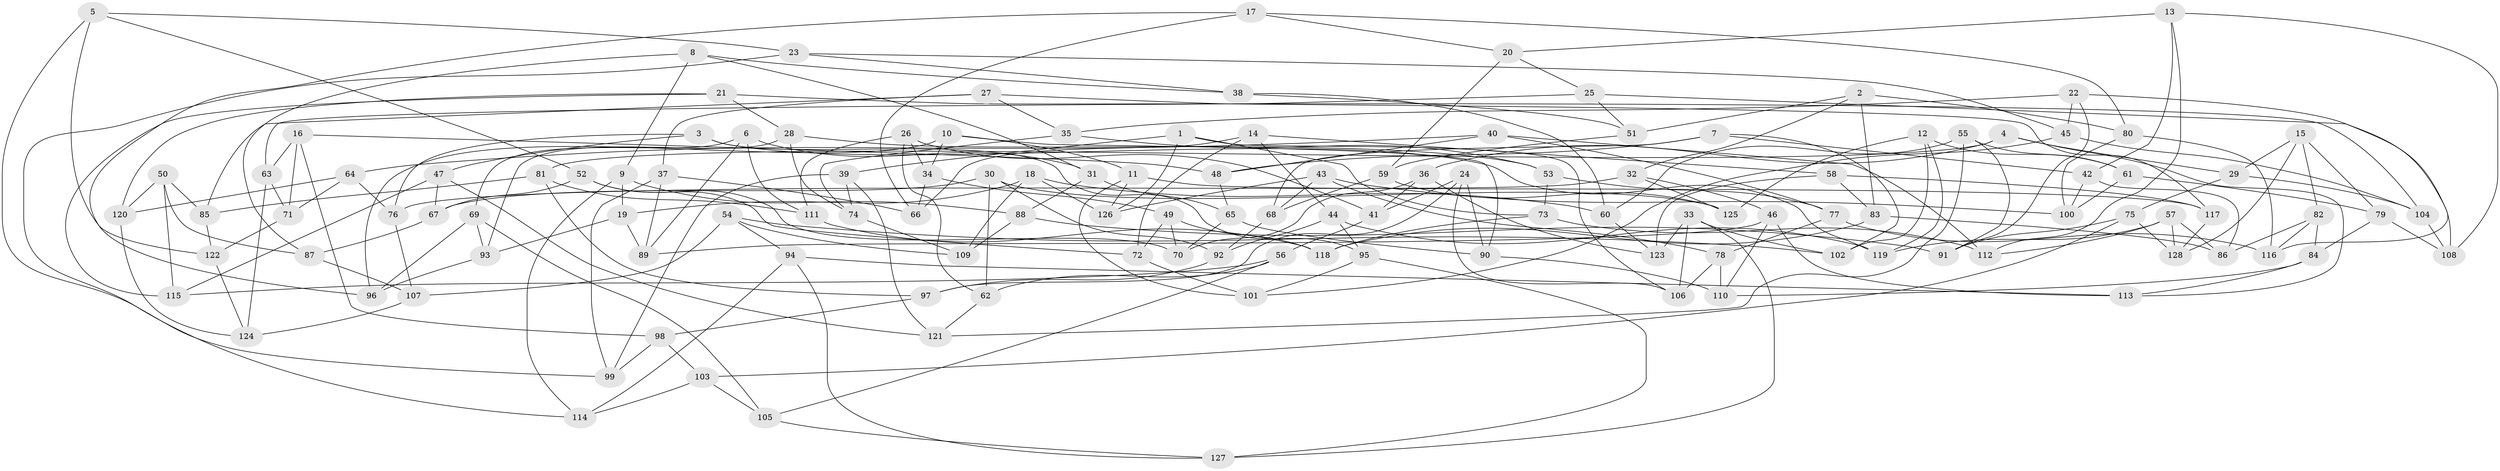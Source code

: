 // Generated by graph-tools (version 1.1) at 2025/03/03/09/25 03:03:01]
// undirected, 128 vertices, 256 edges
graph export_dot {
graph [start="1"]
  node [color=gray90,style=filled];
  1;
  2;
  3;
  4;
  5;
  6;
  7;
  8;
  9;
  10;
  11;
  12;
  13;
  14;
  15;
  16;
  17;
  18;
  19;
  20;
  21;
  22;
  23;
  24;
  25;
  26;
  27;
  28;
  29;
  30;
  31;
  32;
  33;
  34;
  35;
  36;
  37;
  38;
  39;
  40;
  41;
  42;
  43;
  44;
  45;
  46;
  47;
  48;
  49;
  50;
  51;
  52;
  53;
  54;
  55;
  56;
  57;
  58;
  59;
  60;
  61;
  62;
  63;
  64;
  65;
  66;
  67;
  68;
  69;
  70;
  71;
  72;
  73;
  74;
  75;
  76;
  77;
  78;
  79;
  80;
  81;
  82;
  83;
  84;
  85;
  86;
  87;
  88;
  89;
  90;
  91;
  92;
  93;
  94;
  95;
  96;
  97;
  98;
  99;
  100;
  101;
  102;
  103;
  104;
  105;
  106;
  107;
  108;
  109;
  110;
  111;
  112;
  113;
  114;
  115;
  116;
  117;
  118;
  119;
  120;
  121;
  122;
  123;
  124;
  125;
  126;
  127;
  128;
  1 -- 73;
  1 -- 126;
  1 -- 106;
  1 -- 39;
  2 -- 80;
  2 -- 83;
  2 -- 51;
  2 -- 32;
  3 -- 95;
  3 -- 119;
  3 -- 76;
  3 -- 47;
  4 -- 29;
  4 -- 36;
  4 -- 81;
  4 -- 113;
  5 -- 99;
  5 -- 23;
  5 -- 122;
  5 -- 52;
  6 -- 69;
  6 -- 31;
  6 -- 89;
  6 -- 111;
  7 -- 68;
  7 -- 42;
  7 -- 48;
  7 -- 102;
  8 -- 87;
  8 -- 31;
  8 -- 38;
  8 -- 9;
  9 -- 114;
  9 -- 88;
  9 -- 19;
  10 -- 11;
  10 -- 90;
  10 -- 34;
  10 -- 96;
  11 -- 126;
  11 -- 117;
  11 -- 101;
  12 -- 102;
  12 -- 61;
  12 -- 125;
  12 -- 119;
  13 -- 42;
  13 -- 108;
  13 -- 20;
  13 -- 112;
  14 -- 66;
  14 -- 58;
  14 -- 72;
  14 -- 44;
  15 -- 29;
  15 -- 79;
  15 -- 82;
  15 -- 128;
  16 -- 98;
  16 -- 48;
  16 -- 71;
  16 -- 63;
  17 -- 66;
  17 -- 80;
  17 -- 20;
  17 -- 96;
  18 -- 126;
  18 -- 109;
  18 -- 60;
  18 -- 19;
  19 -- 93;
  19 -- 89;
  20 -- 59;
  20 -- 25;
  21 -- 28;
  21 -- 115;
  21 -- 120;
  21 -- 104;
  22 -- 91;
  22 -- 35;
  22 -- 45;
  22 -- 116;
  23 -- 114;
  23 -- 45;
  23 -- 38;
  24 -- 41;
  24 -- 106;
  24 -- 97;
  24 -- 90;
  25 -- 63;
  25 -- 108;
  25 -- 51;
  26 -- 111;
  26 -- 62;
  26 -- 41;
  26 -- 34;
  27 -- 85;
  27 -- 37;
  27 -- 35;
  27 -- 117;
  28 -- 74;
  28 -- 93;
  28 -- 53;
  29 -- 104;
  29 -- 75;
  30 -- 92;
  30 -- 67;
  30 -- 125;
  30 -- 62;
  31 -- 65;
  31 -- 88;
  32 -- 76;
  32 -- 46;
  32 -- 125;
  33 -- 106;
  33 -- 102;
  33 -- 127;
  33 -- 123;
  34 -- 49;
  34 -- 66;
  35 -- 74;
  35 -- 53;
  36 -- 123;
  36 -- 70;
  36 -- 41;
  37 -- 99;
  37 -- 89;
  37 -- 66;
  38 -- 51;
  38 -- 60;
  39 -- 74;
  39 -- 99;
  39 -- 121;
  40 -- 64;
  40 -- 77;
  40 -- 48;
  40 -- 112;
  41 -- 56;
  42 -- 100;
  42 -- 86;
  43 -- 68;
  43 -- 126;
  43 -- 100;
  43 -- 78;
  44 -- 119;
  44 -- 95;
  44 -- 92;
  45 -- 104;
  45 -- 101;
  46 -- 89;
  46 -- 110;
  46 -- 113;
  47 -- 67;
  47 -- 121;
  47 -- 115;
  48 -- 65;
  49 -- 70;
  49 -- 118;
  49 -- 72;
  50 -- 87;
  50 -- 115;
  50 -- 120;
  50 -- 85;
  51 -- 59;
  52 -- 72;
  52 -- 67;
  52 -- 70;
  53 -- 73;
  53 -- 77;
  54 -- 94;
  54 -- 109;
  54 -- 102;
  54 -- 107;
  55 -- 61;
  55 -- 121;
  55 -- 60;
  55 -- 91;
  56 -- 105;
  56 -- 62;
  56 -- 115;
  57 -- 128;
  57 -- 112;
  57 -- 119;
  57 -- 86;
  58 -- 117;
  58 -- 123;
  58 -- 83;
  59 -- 125;
  59 -- 68;
  60 -- 123;
  61 -- 79;
  61 -- 100;
  62 -- 121;
  63 -- 71;
  63 -- 124;
  64 -- 71;
  64 -- 76;
  64 -- 120;
  65 -- 90;
  65 -- 70;
  67 -- 87;
  68 -- 92;
  69 -- 96;
  69 -- 105;
  69 -- 93;
  71 -- 122;
  72 -- 101;
  73 -- 118;
  73 -- 112;
  74 -- 109;
  75 -- 103;
  75 -- 91;
  75 -- 128;
  76 -- 107;
  77 -- 78;
  77 -- 116;
  78 -- 106;
  78 -- 110;
  79 -- 108;
  79 -- 84;
  80 -- 116;
  80 -- 100;
  81 -- 111;
  81 -- 97;
  81 -- 85;
  82 -- 84;
  82 -- 116;
  82 -- 86;
  83 -- 86;
  83 -- 118;
  84 -- 113;
  84 -- 110;
  85 -- 122;
  87 -- 107;
  88 -- 91;
  88 -- 109;
  90 -- 110;
  92 -- 97;
  93 -- 96;
  94 -- 127;
  94 -- 113;
  94 -- 114;
  95 -- 101;
  95 -- 127;
  97 -- 98;
  98 -- 103;
  98 -- 99;
  103 -- 105;
  103 -- 114;
  104 -- 108;
  105 -- 127;
  107 -- 124;
  111 -- 118;
  117 -- 128;
  120 -- 124;
  122 -- 124;
}
